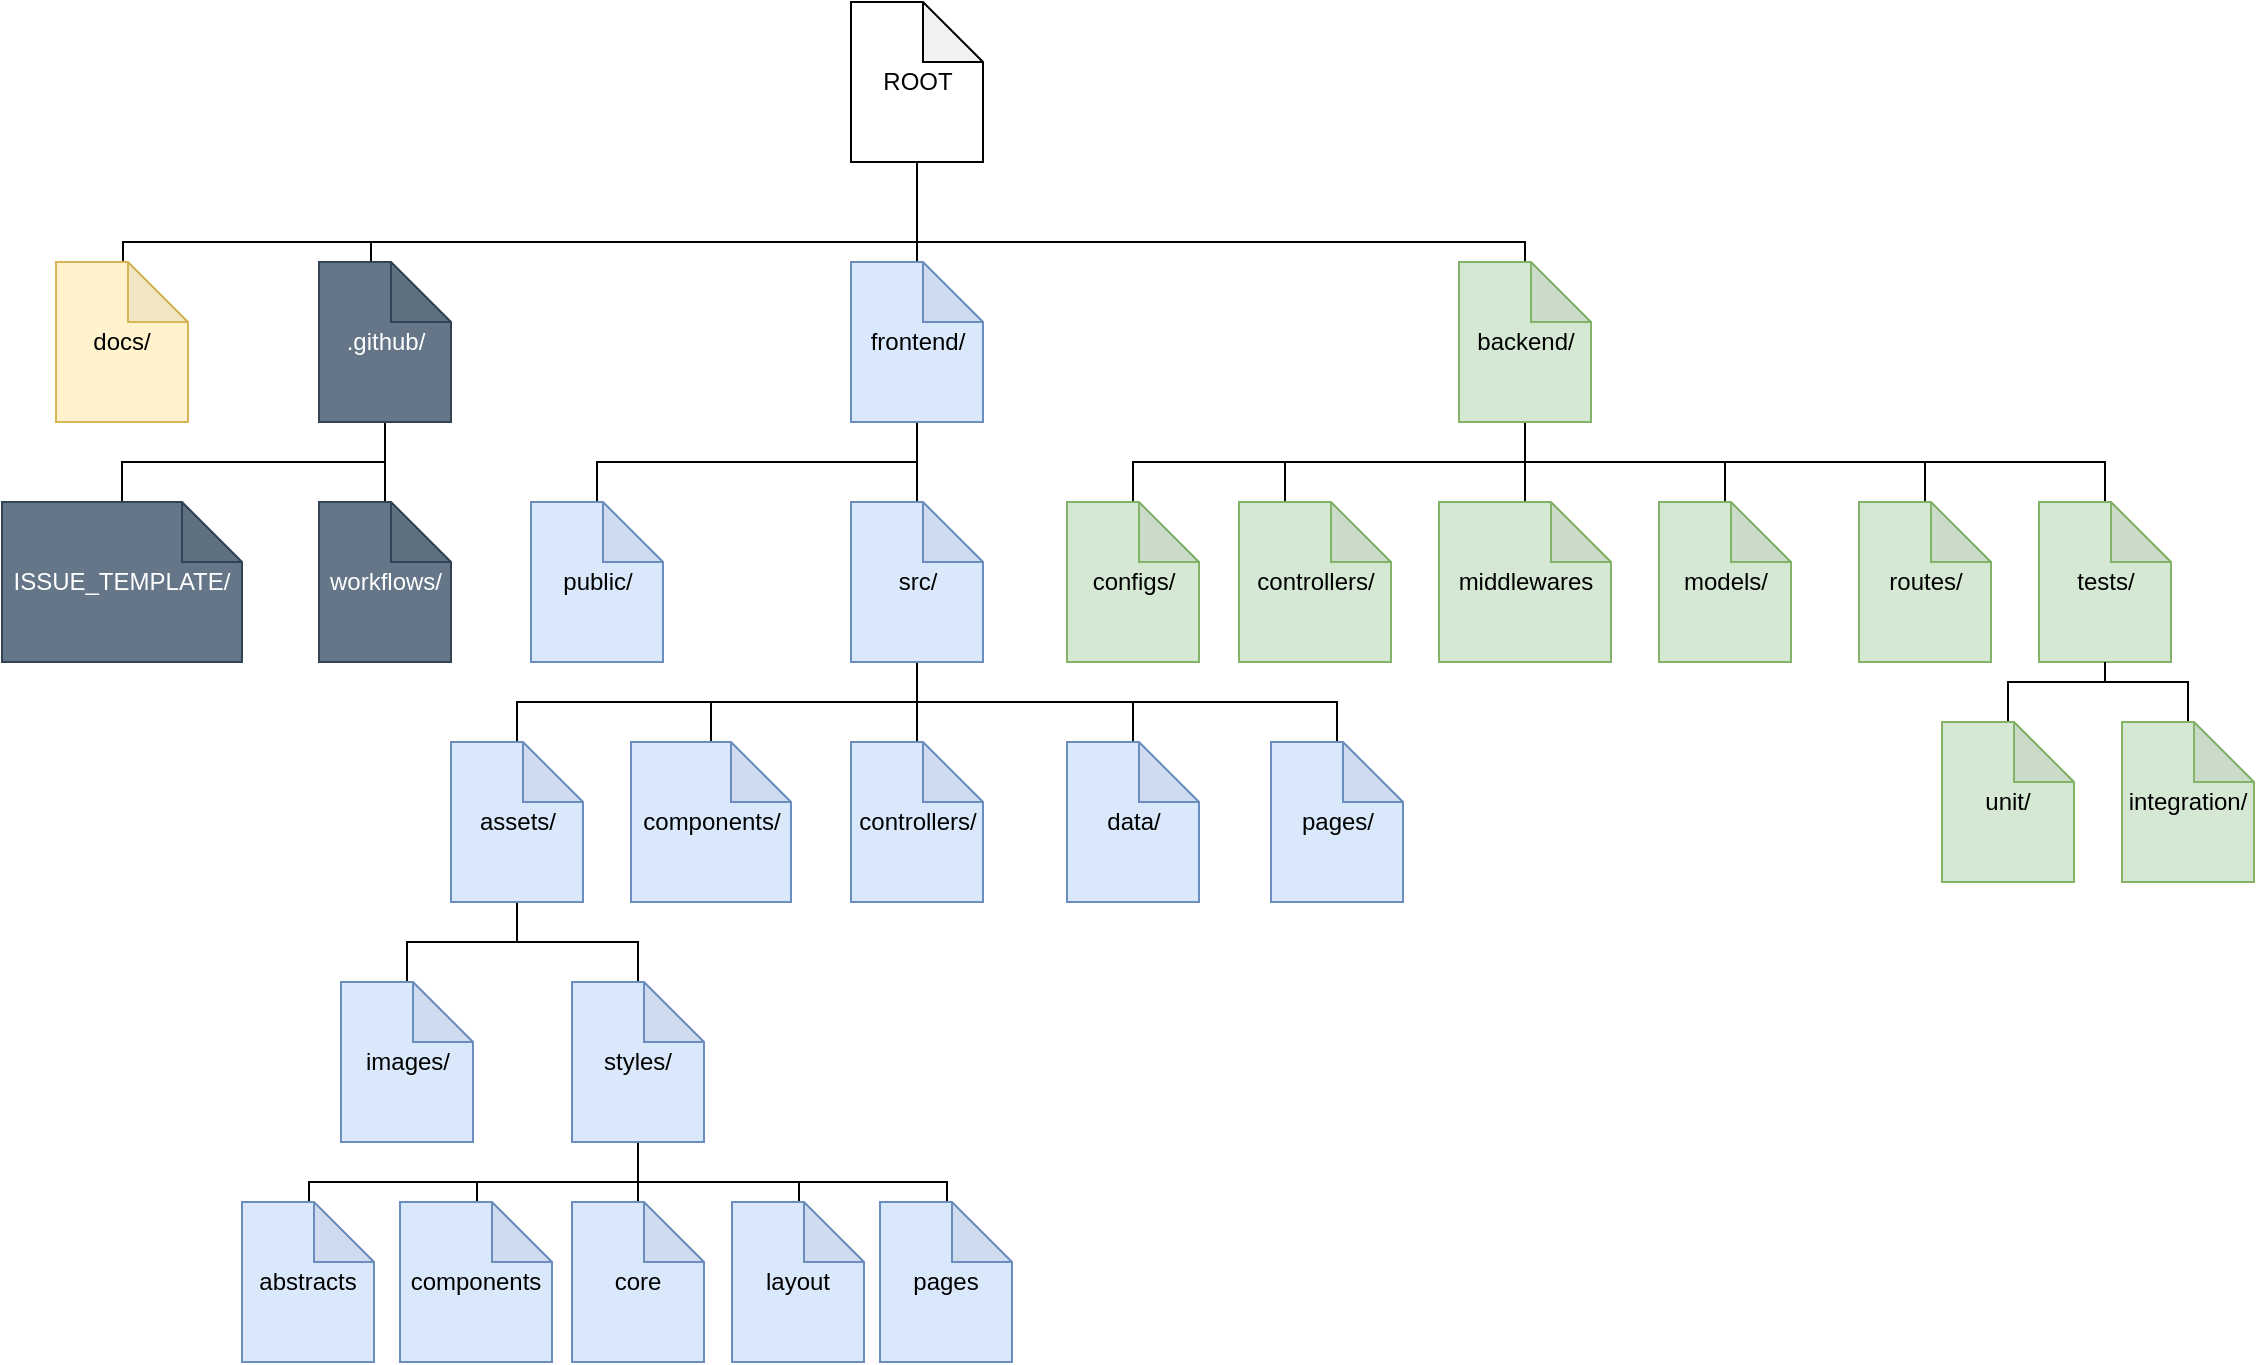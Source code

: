 <mxfile version="20.8.11" type="device"><diagram name="Page-1" id="Logt_UZWnO3CJlfqjUXF"><mxGraphModel dx="1646" dy="462" grid="1" gridSize="10" guides="1" tooltips="1" connect="1" arrows="1" fold="1" page="1" pageScale="1" pageWidth="827" pageHeight="1169" math="0" shadow="0"><root><mxCell id="0"/><mxCell id="1" parent="0"/><mxCell id="QblbB_sKUMmndIMaOqPr-29" style="edgeStyle=orthogonalEdgeStyle;rounded=0;orthogonalLoop=1;jettySize=auto;html=1;endArrow=none;endFill=0;" parent="1" source="QblbB_sKUMmndIMaOqPr-2" target="QblbB_sKUMmndIMaOqPr-4" edge="1"><mxGeometry relative="1" as="geometry"><Array as="points"><mxPoint x="177.5" y="140"/><mxPoint x="481.5" y="140"/></Array></mxGeometry></mxCell><mxCell id="QblbB_sKUMmndIMaOqPr-34" style="edgeStyle=orthogonalEdgeStyle;rounded=0;orthogonalLoop=1;jettySize=auto;html=1;endArrow=none;endFill=0;" parent="1" source="QblbB_sKUMmndIMaOqPr-2" target="QblbB_sKUMmndIMaOqPr-7" edge="1"><mxGeometry relative="1" as="geometry"><Array as="points"><mxPoint x="177.5" y="140"/><mxPoint x="-95.5" y="140"/></Array></mxGeometry></mxCell><mxCell id="QblbB_sKUMmndIMaOqPr-38" style="edgeStyle=orthogonalEdgeStyle;rounded=0;orthogonalLoop=1;jettySize=auto;html=1;endArrow=none;endFill=0;" parent="1" source="QblbB_sKUMmndIMaOqPr-2" target="QblbB_sKUMmndIMaOqPr-3" edge="1"><mxGeometry relative="1" as="geometry"/></mxCell><mxCell id="QblbB_sKUMmndIMaOqPr-66" style="edgeStyle=orthogonalEdgeStyle;rounded=0;orthogonalLoop=1;jettySize=auto;html=1;endArrow=none;endFill=0;" parent="1" source="QblbB_sKUMmndIMaOqPr-2" target="QblbB_sKUMmndIMaOqPr-65" edge="1"><mxGeometry relative="1" as="geometry"><Array as="points"><mxPoint x="177.5" y="140"/><mxPoint x="-219.5" y="140"/></Array></mxGeometry></mxCell><mxCell id="QblbB_sKUMmndIMaOqPr-2" value="ROOT" style="shape=note;whiteSpace=wrap;html=1;backgroundOutline=1;darkOpacity=0.05;" parent="1" vertex="1"><mxGeometry x="144.5" y="20" width="66" height="80" as="geometry"/></mxCell><mxCell id="QblbB_sKUMmndIMaOqPr-26" value="" style="edgeStyle=orthogonalEdgeStyle;rounded=0;orthogonalLoop=1;jettySize=auto;html=1;endArrow=none;endFill=0;" parent="1" source="QblbB_sKUMmndIMaOqPr-3" target="QblbB_sKUMmndIMaOqPr-11" edge="1"><mxGeometry relative="1" as="geometry"/></mxCell><mxCell id="QblbB_sKUMmndIMaOqPr-27" style="edgeStyle=orthogonalEdgeStyle;rounded=0;orthogonalLoop=1;jettySize=auto;html=1;endArrow=none;endFill=0;" parent="1" source="QblbB_sKUMmndIMaOqPr-3" target="QblbB_sKUMmndIMaOqPr-10" edge="1"><mxGeometry relative="1" as="geometry"><Array as="points"><mxPoint x="177.5" y="250"/><mxPoint x="17.5" y="250"/></Array></mxGeometry></mxCell><mxCell id="QblbB_sKUMmndIMaOqPr-3" value="frontend/" style="shape=note;whiteSpace=wrap;html=1;backgroundOutline=1;darkOpacity=0.05;fillColor=#dae8fc;strokeColor=#6c8ebf;" parent="1" vertex="1"><mxGeometry x="144.5" y="150" width="66" height="80" as="geometry"/></mxCell><mxCell id="QblbB_sKUMmndIMaOqPr-45" value="" style="edgeStyle=orthogonalEdgeStyle;rounded=0;orthogonalLoop=1;jettySize=auto;html=1;endArrow=none;endFill=0;" parent="1" source="QblbB_sKUMmndIMaOqPr-4" target="QblbB_sKUMmndIMaOqPr-39" edge="1"><mxGeometry relative="1" as="geometry"/></mxCell><mxCell id="QblbB_sKUMmndIMaOqPr-46" style="edgeStyle=orthogonalEdgeStyle;rounded=0;orthogonalLoop=1;jettySize=auto;html=1;entryX=0;entryY=0;entryDx=23;entryDy=0;entryPerimeter=0;endArrow=none;endFill=0;" parent="1" source="QblbB_sKUMmndIMaOqPr-4" target="QblbB_sKUMmndIMaOqPr-44" edge="1"><mxGeometry relative="1" as="geometry"><Array as="points"><mxPoint x="547.5" y="250"/><mxPoint x="427.5" y="250"/></Array></mxGeometry></mxCell><mxCell id="QblbB_sKUMmndIMaOqPr-47" style="edgeStyle=orthogonalEdgeStyle;rounded=0;orthogonalLoop=1;jettySize=auto;html=1;endArrow=none;endFill=0;" parent="1" source="QblbB_sKUMmndIMaOqPr-4" target="QblbB_sKUMmndIMaOqPr-43" edge="1"><mxGeometry relative="1" as="geometry"><Array as="points"><mxPoint x="547.5" y="250"/><mxPoint x="351.5" y="250"/></Array></mxGeometry></mxCell><mxCell id="QblbB_sKUMmndIMaOqPr-48" style="edgeStyle=orthogonalEdgeStyle;rounded=0;orthogonalLoop=1;jettySize=auto;html=1;endArrow=none;endFill=0;" parent="1" source="QblbB_sKUMmndIMaOqPr-4" target="QblbB_sKUMmndIMaOqPr-17" edge="1"><mxGeometry relative="1" as="geometry"><Array as="points"><mxPoint x="547.5" y="250"/><mxPoint x="647.5" y="250"/></Array></mxGeometry></mxCell><mxCell id="QblbB_sKUMmndIMaOqPr-49" style="edgeStyle=orthogonalEdgeStyle;rounded=0;orthogonalLoop=1;jettySize=auto;html=1;endArrow=none;endFill=0;" parent="1" source="QblbB_sKUMmndIMaOqPr-4" target="QblbB_sKUMmndIMaOqPr-18" edge="1"><mxGeometry relative="1" as="geometry"><Array as="points"><mxPoint x="547.5" y="250"/><mxPoint x="747.5" y="250"/></Array></mxGeometry></mxCell><mxCell id="QblbB_sKUMmndIMaOqPr-50" style="edgeStyle=orthogonalEdgeStyle;rounded=0;orthogonalLoop=1;jettySize=auto;html=1;endArrow=none;endFill=0;" parent="1" source="QblbB_sKUMmndIMaOqPr-4" target="QblbB_sKUMmndIMaOqPr-20" edge="1"><mxGeometry relative="1" as="geometry"><Array as="points"><mxPoint x="547.5" y="250"/><mxPoint x="837.5" y="250"/></Array></mxGeometry></mxCell><mxCell id="QblbB_sKUMmndIMaOqPr-4" value="backend/" style="shape=note;whiteSpace=wrap;html=1;backgroundOutline=1;darkOpacity=0.05;fillColor=#d5e8d4;strokeColor=#82b366;" parent="1" vertex="1"><mxGeometry x="448.5" y="150" width="66" height="80" as="geometry"/></mxCell><mxCell id="QblbB_sKUMmndIMaOqPr-35" value="" style="edgeStyle=orthogonalEdgeStyle;rounded=0;orthogonalLoop=1;jettySize=auto;html=1;endArrow=none;endFill=0;" parent="1" source="QblbB_sKUMmndIMaOqPr-7" target="QblbB_sKUMmndIMaOqPr-9" edge="1"><mxGeometry relative="1" as="geometry"/></mxCell><mxCell id="QblbB_sKUMmndIMaOqPr-37" style="edgeStyle=orthogonalEdgeStyle;rounded=0;orthogonalLoop=1;jettySize=auto;html=1;endArrow=none;endFill=0;" parent="1" source="QblbB_sKUMmndIMaOqPr-7" target="QblbB_sKUMmndIMaOqPr-8" edge="1"><mxGeometry relative="1" as="geometry"><Array as="points"><mxPoint x="-162.5" y="250"/><mxPoint x="-305.5" y="250"/></Array></mxGeometry></mxCell><mxCell id="QblbB_sKUMmndIMaOqPr-7" value=".github/" style="shape=note;whiteSpace=wrap;html=1;backgroundOutline=1;darkOpacity=0.05;fillColor=#647687;strokeColor=#314354;fontColor=#ffffff;" parent="1" vertex="1"><mxGeometry x="-121.5" y="150" width="66" height="80" as="geometry"/></mxCell><mxCell id="QblbB_sKUMmndIMaOqPr-8" value="ISSUE_TEMPLATE/" style="shape=note;whiteSpace=wrap;html=1;backgroundOutline=1;darkOpacity=0.05;fillColor=#647687;strokeColor=#314354;fontColor=#ffffff;" parent="1" vertex="1"><mxGeometry x="-280" y="270" width="120" height="80" as="geometry"/></mxCell><mxCell id="QblbB_sKUMmndIMaOqPr-9" value="workflows/" style="shape=note;whiteSpace=wrap;html=1;backgroundOutline=1;darkOpacity=0.05;fillColor=#647687;strokeColor=#314354;fontColor=#ffffff;" parent="1" vertex="1"><mxGeometry x="-121.5" y="270" width="66" height="80" as="geometry"/></mxCell><mxCell id="QblbB_sKUMmndIMaOqPr-10" value="public/" style="shape=note;whiteSpace=wrap;html=1;backgroundOutline=1;darkOpacity=0.05;fillColor=#dae8fc;strokeColor=#6c8ebf;" parent="1" vertex="1"><mxGeometry x="-15.5" y="270" width="66" height="80" as="geometry"/></mxCell><mxCell id="QblbB_sKUMmndIMaOqPr-21" value="" style="edgeStyle=orthogonalEdgeStyle;rounded=0;orthogonalLoop=1;jettySize=auto;html=1;endArrow=none;endFill=0;" parent="1" source="QblbB_sKUMmndIMaOqPr-11" target="QblbB_sKUMmndIMaOqPr-14" edge="1"><mxGeometry relative="1" as="geometry"/></mxCell><mxCell id="QblbB_sKUMmndIMaOqPr-22" style="edgeStyle=orthogonalEdgeStyle;rounded=0;orthogonalLoop=1;jettySize=auto;html=1;endArrow=none;endFill=0;" parent="1" source="QblbB_sKUMmndIMaOqPr-11" target="QblbB_sKUMmndIMaOqPr-15" edge="1"><mxGeometry relative="1" as="geometry"><Array as="points"><mxPoint x="177.5" y="370"/><mxPoint x="285.5" y="370"/></Array></mxGeometry></mxCell><mxCell id="QblbB_sKUMmndIMaOqPr-23" style="edgeStyle=orthogonalEdgeStyle;rounded=0;orthogonalLoop=1;jettySize=auto;html=1;endArrow=none;endFill=0;" parent="1" source="QblbB_sKUMmndIMaOqPr-11" target="QblbB_sKUMmndIMaOqPr-16" edge="1"><mxGeometry relative="1" as="geometry"><Array as="points"><mxPoint x="177.5" y="370"/><mxPoint x="387.5" y="370"/></Array></mxGeometry></mxCell><mxCell id="QblbB_sKUMmndIMaOqPr-24" style="edgeStyle=orthogonalEdgeStyle;rounded=0;orthogonalLoop=1;jettySize=auto;html=1;endArrow=none;endFill=0;" parent="1" source="QblbB_sKUMmndIMaOqPr-11" target="QblbB_sKUMmndIMaOqPr-13" edge="1"><mxGeometry relative="1" as="geometry"><Array as="points"><mxPoint x="177.5" y="370"/><mxPoint x="74.5" y="370"/></Array></mxGeometry></mxCell><mxCell id="QblbB_sKUMmndIMaOqPr-25" style="edgeStyle=orthogonalEdgeStyle;rounded=0;orthogonalLoop=1;jettySize=auto;html=1;endArrow=none;endFill=0;" parent="1" source="QblbB_sKUMmndIMaOqPr-11" target="QblbB_sKUMmndIMaOqPr-12" edge="1"><mxGeometry relative="1" as="geometry"><Array as="points"><mxPoint x="177.5" y="370"/><mxPoint x="-22.5" y="370"/></Array></mxGeometry></mxCell><mxCell id="QblbB_sKUMmndIMaOqPr-11" value="src/" style="shape=note;whiteSpace=wrap;html=1;backgroundOutline=1;darkOpacity=0.05;fillColor=#dae8fc;strokeColor=#6c8ebf;" parent="1" vertex="1"><mxGeometry x="144.5" y="270" width="66" height="80" as="geometry"/></mxCell><mxCell id="QblbB_sKUMmndIMaOqPr-53" value="" style="edgeStyle=orthogonalEdgeStyle;rounded=0;orthogonalLoop=1;jettySize=auto;html=1;endArrow=none;endFill=0;" parent="1" source="QblbB_sKUMmndIMaOqPr-12" target="QblbB_sKUMmndIMaOqPr-52" edge="1"><mxGeometry relative="1" as="geometry"/></mxCell><mxCell id="QblbB_sKUMmndIMaOqPr-54" style="edgeStyle=orthogonalEdgeStyle;rounded=0;orthogonalLoop=1;jettySize=auto;html=1;endArrow=none;endFill=0;" parent="1" source="QblbB_sKUMmndIMaOqPr-12" target="QblbB_sKUMmndIMaOqPr-51" edge="1"><mxGeometry relative="1" as="geometry"/></mxCell><mxCell id="QblbB_sKUMmndIMaOqPr-12" value="assets/" style="shape=note;whiteSpace=wrap;html=1;backgroundOutline=1;darkOpacity=0.05;fillColor=#dae8fc;strokeColor=#6c8ebf;" parent="1" vertex="1"><mxGeometry x="-55.5" y="390" width="66" height="80" as="geometry"/></mxCell><mxCell id="QblbB_sKUMmndIMaOqPr-13" value="components/" style="shape=note;whiteSpace=wrap;html=1;backgroundOutline=1;darkOpacity=0.05;fillColor=#dae8fc;strokeColor=#6c8ebf;" parent="1" vertex="1"><mxGeometry x="34.5" y="390" width="80" height="80" as="geometry"/></mxCell><mxCell id="QblbB_sKUMmndIMaOqPr-14" value="controllers/" style="shape=note;whiteSpace=wrap;html=1;backgroundOutline=1;darkOpacity=0.05;fillColor=#dae8fc;strokeColor=#6c8ebf;" parent="1" vertex="1"><mxGeometry x="144.5" y="390" width="66" height="80" as="geometry"/></mxCell><mxCell id="QblbB_sKUMmndIMaOqPr-15" value="data/" style="shape=note;whiteSpace=wrap;html=1;backgroundOutline=1;darkOpacity=0.05;fillColor=#dae8fc;strokeColor=#6c8ebf;" parent="1" vertex="1"><mxGeometry x="252.5" y="390" width="66" height="80" as="geometry"/></mxCell><mxCell id="QblbB_sKUMmndIMaOqPr-16" value="pages/" style="shape=note;whiteSpace=wrap;html=1;backgroundOutline=1;darkOpacity=0.05;fillColor=#dae8fc;strokeColor=#6c8ebf;" parent="1" vertex="1"><mxGeometry x="354.5" y="390" width="66" height="80" as="geometry"/></mxCell><mxCell id="QblbB_sKUMmndIMaOqPr-17" value="models/" style="shape=note;whiteSpace=wrap;html=1;backgroundOutline=1;darkOpacity=0.05;fillColor=#d5e8d4;strokeColor=#82b366;" parent="1" vertex="1"><mxGeometry x="548.5" y="270" width="66" height="80" as="geometry"/></mxCell><mxCell id="QblbB_sKUMmndIMaOqPr-18" value="routes/" style="shape=note;whiteSpace=wrap;html=1;backgroundOutline=1;darkOpacity=0.05;fillColor=#d5e8d4;strokeColor=#82b366;" parent="1" vertex="1"><mxGeometry x="648.5" y="270" width="66" height="80" as="geometry"/></mxCell><mxCell id="QblbB_sKUMmndIMaOqPr-20" value="tests/" style="shape=note;whiteSpace=wrap;html=1;backgroundOutline=1;darkOpacity=0.05;fillColor=#d5e8d4;strokeColor=#82b366;" parent="1" vertex="1"><mxGeometry x="738.5" y="270" width="66" height="80" as="geometry"/></mxCell><mxCell id="QblbB_sKUMmndIMaOqPr-39" value="middlewares" style="shape=note;whiteSpace=wrap;html=1;backgroundOutline=1;darkOpacity=0.05;fillColor=#d5e8d4;strokeColor=#82b366;" parent="1" vertex="1"><mxGeometry x="438.5" y="270" width="86" height="80" as="geometry"/></mxCell><mxCell id="QblbB_sKUMmndIMaOqPr-43" value="configs/" style="shape=note;whiteSpace=wrap;html=1;backgroundOutline=1;darkOpacity=0.05;fillColor=#d5e8d4;strokeColor=#82b366;" parent="1" vertex="1"><mxGeometry x="252.5" y="270" width="66" height="80" as="geometry"/></mxCell><mxCell id="QblbB_sKUMmndIMaOqPr-44" value="controllers/" style="shape=note;whiteSpace=wrap;html=1;backgroundOutline=1;darkOpacity=0.05;fillColor=#d5e8d4;strokeColor=#82b366;" parent="1" vertex="1"><mxGeometry x="338.5" y="270" width="76" height="80" as="geometry"/></mxCell><mxCell id="QblbB_sKUMmndIMaOqPr-51" value="images/" style="shape=note;whiteSpace=wrap;html=1;backgroundOutline=1;darkOpacity=0.05;fillColor=#dae8fc;strokeColor=#6c8ebf;" parent="1" vertex="1"><mxGeometry x="-110.5" y="510" width="66" height="80" as="geometry"/></mxCell><mxCell id="QblbB_sKUMmndIMaOqPr-60" value="" style="edgeStyle=orthogonalEdgeStyle;rounded=0;orthogonalLoop=1;jettySize=auto;html=1;endArrow=none;endFill=0;" parent="1" source="QblbB_sKUMmndIMaOqPr-52" target="QblbB_sKUMmndIMaOqPr-57" edge="1"><mxGeometry relative="1" as="geometry"/></mxCell><mxCell id="QblbB_sKUMmndIMaOqPr-61" style="edgeStyle=orthogonalEdgeStyle;rounded=0;orthogonalLoop=1;jettySize=auto;html=1;endArrow=none;endFill=0;" parent="1" source="QblbB_sKUMmndIMaOqPr-52" target="QblbB_sKUMmndIMaOqPr-56" edge="1"><mxGeometry relative="1" as="geometry"><Array as="points"><mxPoint x="38.5" y="610"/><mxPoint x="-42.5" y="610"/></Array></mxGeometry></mxCell><mxCell id="QblbB_sKUMmndIMaOqPr-62" style="edgeStyle=orthogonalEdgeStyle;rounded=0;orthogonalLoop=1;jettySize=auto;html=1;endArrow=none;endFill=0;" parent="1" source="QblbB_sKUMmndIMaOqPr-52" target="QblbB_sKUMmndIMaOqPr-58" edge="1"><mxGeometry relative="1" as="geometry"><Array as="points"><mxPoint x="38.5" y="610"/><mxPoint x="118.5" y="610"/></Array></mxGeometry></mxCell><mxCell id="QblbB_sKUMmndIMaOqPr-63" style="edgeStyle=orthogonalEdgeStyle;rounded=0;orthogonalLoop=1;jettySize=auto;html=1;endArrow=none;endFill=0;" parent="1" source="QblbB_sKUMmndIMaOqPr-52" target="QblbB_sKUMmndIMaOqPr-59" edge="1"><mxGeometry relative="1" as="geometry"><Array as="points"><mxPoint x="38.5" y="610"/><mxPoint x="192.5" y="610"/></Array></mxGeometry></mxCell><mxCell id="QblbB_sKUMmndIMaOqPr-64" style="edgeStyle=orthogonalEdgeStyle;rounded=0;orthogonalLoop=1;jettySize=auto;html=1;endArrow=none;endFill=0;" parent="1" source="QblbB_sKUMmndIMaOqPr-52" target="QblbB_sKUMmndIMaOqPr-55" edge="1"><mxGeometry relative="1" as="geometry"><Array as="points"><mxPoint x="38.5" y="610"/><mxPoint x="-126.5" y="610"/></Array></mxGeometry></mxCell><mxCell id="QblbB_sKUMmndIMaOqPr-52" value="styles/" style="shape=note;whiteSpace=wrap;html=1;backgroundOutline=1;darkOpacity=0.05;fillColor=#dae8fc;strokeColor=#6c8ebf;" parent="1" vertex="1"><mxGeometry x="5" y="510" width="66" height="80" as="geometry"/></mxCell><mxCell id="QblbB_sKUMmndIMaOqPr-55" value="abstracts" style="shape=note;whiteSpace=wrap;html=1;backgroundOutline=1;darkOpacity=0.05;fillColor=#dae8fc;strokeColor=#6c8ebf;" parent="1" vertex="1"><mxGeometry x="-160" y="620" width="66" height="80" as="geometry"/></mxCell><mxCell id="QblbB_sKUMmndIMaOqPr-56" value="components" style="shape=note;whiteSpace=wrap;html=1;backgroundOutline=1;darkOpacity=0.05;fillColor=#dae8fc;strokeColor=#6c8ebf;" parent="1" vertex="1"><mxGeometry x="-81" y="620" width="76" height="80" as="geometry"/></mxCell><mxCell id="QblbB_sKUMmndIMaOqPr-57" value="core" style="shape=note;whiteSpace=wrap;html=1;backgroundOutline=1;darkOpacity=0.05;fillColor=#dae8fc;strokeColor=#6c8ebf;" parent="1" vertex="1"><mxGeometry x="5" y="620" width="66" height="80" as="geometry"/></mxCell><mxCell id="QblbB_sKUMmndIMaOqPr-58" value="layout" style="shape=note;whiteSpace=wrap;html=1;backgroundOutline=1;darkOpacity=0.05;fillColor=#dae8fc;strokeColor=#6c8ebf;" parent="1" vertex="1"><mxGeometry x="85" y="620" width="66" height="80" as="geometry"/></mxCell><mxCell id="QblbB_sKUMmndIMaOqPr-59" value="pages" style="shape=note;whiteSpace=wrap;html=1;backgroundOutline=1;darkOpacity=0.05;fillColor=#dae8fc;strokeColor=#6c8ebf;" parent="1" vertex="1"><mxGeometry x="159" y="620" width="66" height="80" as="geometry"/></mxCell><mxCell id="QblbB_sKUMmndIMaOqPr-65" value="docs/" style="shape=note;whiteSpace=wrap;html=1;backgroundOutline=1;darkOpacity=0.05;fillColor=#fff2cc;strokeColor=#d6b656;" parent="1" vertex="1"><mxGeometry x="-253" y="150" width="66" height="80" as="geometry"/></mxCell><mxCell id="a1SWYy2AQu4YJIsDSgOF-3" value="" style="edgeStyle=orthogonalEdgeStyle;rounded=0;orthogonalLoop=1;jettySize=auto;html=1;endArrow=none;endFill=0;" edge="1" parent="1" source="a1SWYy2AQu4YJIsDSgOF-1" target="QblbB_sKUMmndIMaOqPr-20"><mxGeometry relative="1" as="geometry"/></mxCell><mxCell id="a1SWYy2AQu4YJIsDSgOF-1" value="unit/" style="shape=note;whiteSpace=wrap;html=1;backgroundOutline=1;darkOpacity=0.05;fillColor=#d5e8d4;strokeColor=#82b366;" vertex="1" parent="1"><mxGeometry x="690" y="380" width="66" height="80" as="geometry"/></mxCell><mxCell id="a1SWYy2AQu4YJIsDSgOF-4" value="" style="edgeStyle=orthogonalEdgeStyle;rounded=0;orthogonalLoop=1;jettySize=auto;html=1;endArrow=none;endFill=0;" edge="1" parent="1" source="a1SWYy2AQu4YJIsDSgOF-2" target="QblbB_sKUMmndIMaOqPr-20"><mxGeometry relative="1" as="geometry"/></mxCell><mxCell id="a1SWYy2AQu4YJIsDSgOF-2" value="integration/" style="shape=note;whiteSpace=wrap;html=1;backgroundOutline=1;darkOpacity=0.05;fillColor=#d5e8d4;strokeColor=#82b366;" vertex="1" parent="1"><mxGeometry x="780" y="380" width="66" height="80" as="geometry"/></mxCell></root></mxGraphModel></diagram></mxfile>